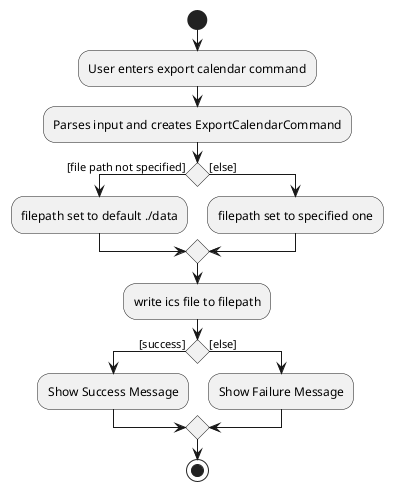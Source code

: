 @startuml
start
:User enters export calendar command;
:Parses input and creates ExportCalendarCommand;
if () then ([file path not specified])
    :filepath set to default ./data;
else ([else])
    :filepath set to specified one;
endif
:write ics file to filepath;
if () then ([success])
    :Show Success Message;
else ([else])
    :Show Failure Message;
endif
stop
@enduml
